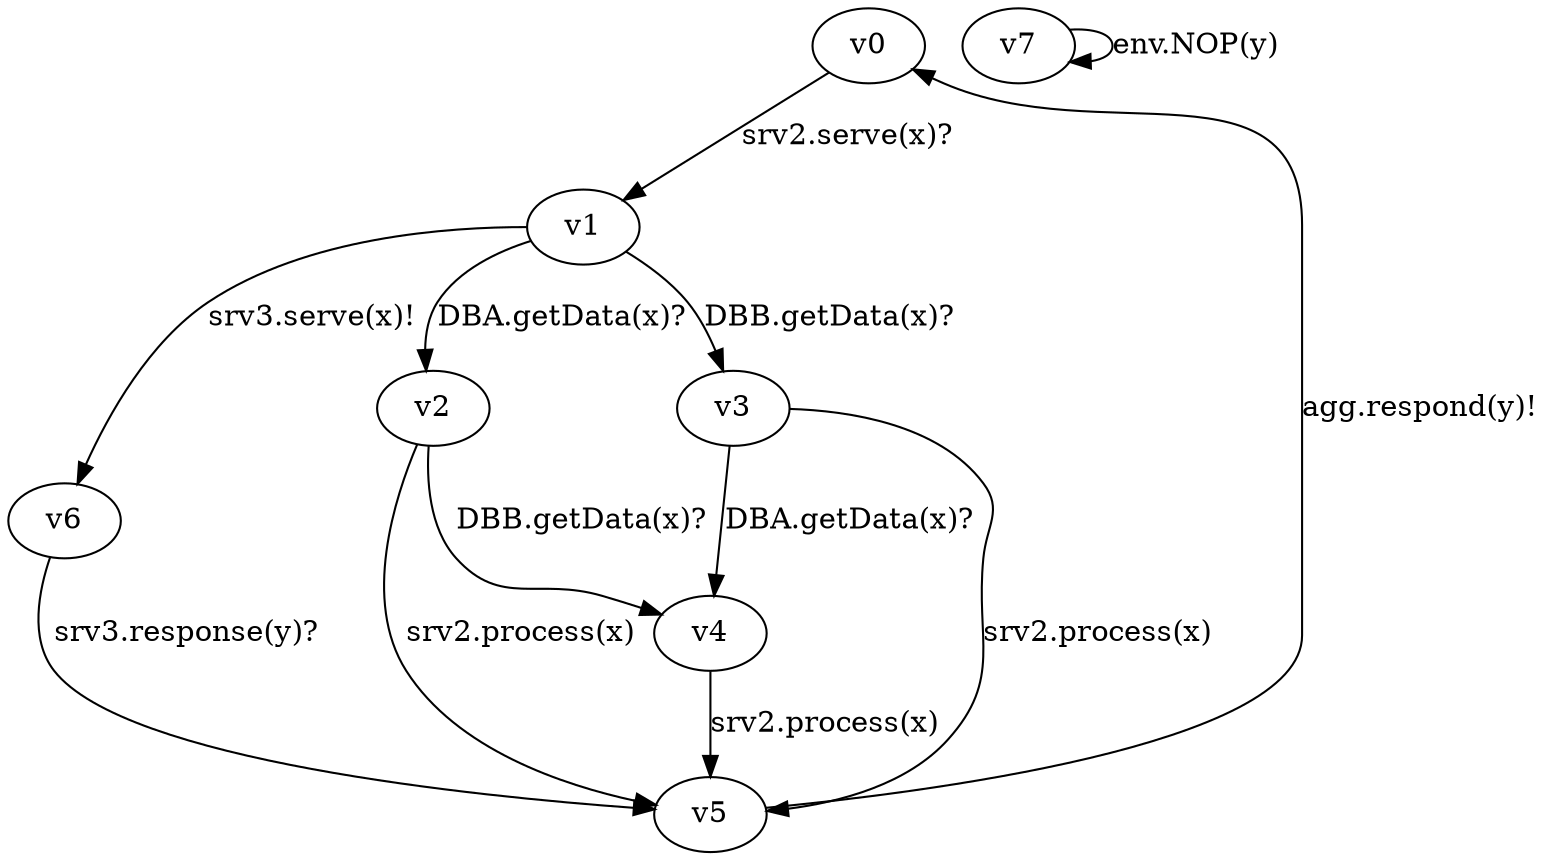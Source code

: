 digraph { 
v0->v1[label= "srv2.serve(x)?"];v1->v6[label= "srv3.serve(x)!"];v6->v5[label= "srv3.response(y)?"];v1->v2[label= "DBA.getData(x)?"];v1->v3[label= "DBB.getData(x)?"];v2->v4[label= "DBB.getData(x)?"];v3->v4[label= "DBA.getData(x)?"];v2->v5[label= "srv2.process(x)"];v3->v5[label= "srv2.process(x)"];v4->v5[label= "srv2.process(x)"];v5->v0[label= "agg.respond(y)!"];v7->v7[label= "env.NOP(y)"];
}